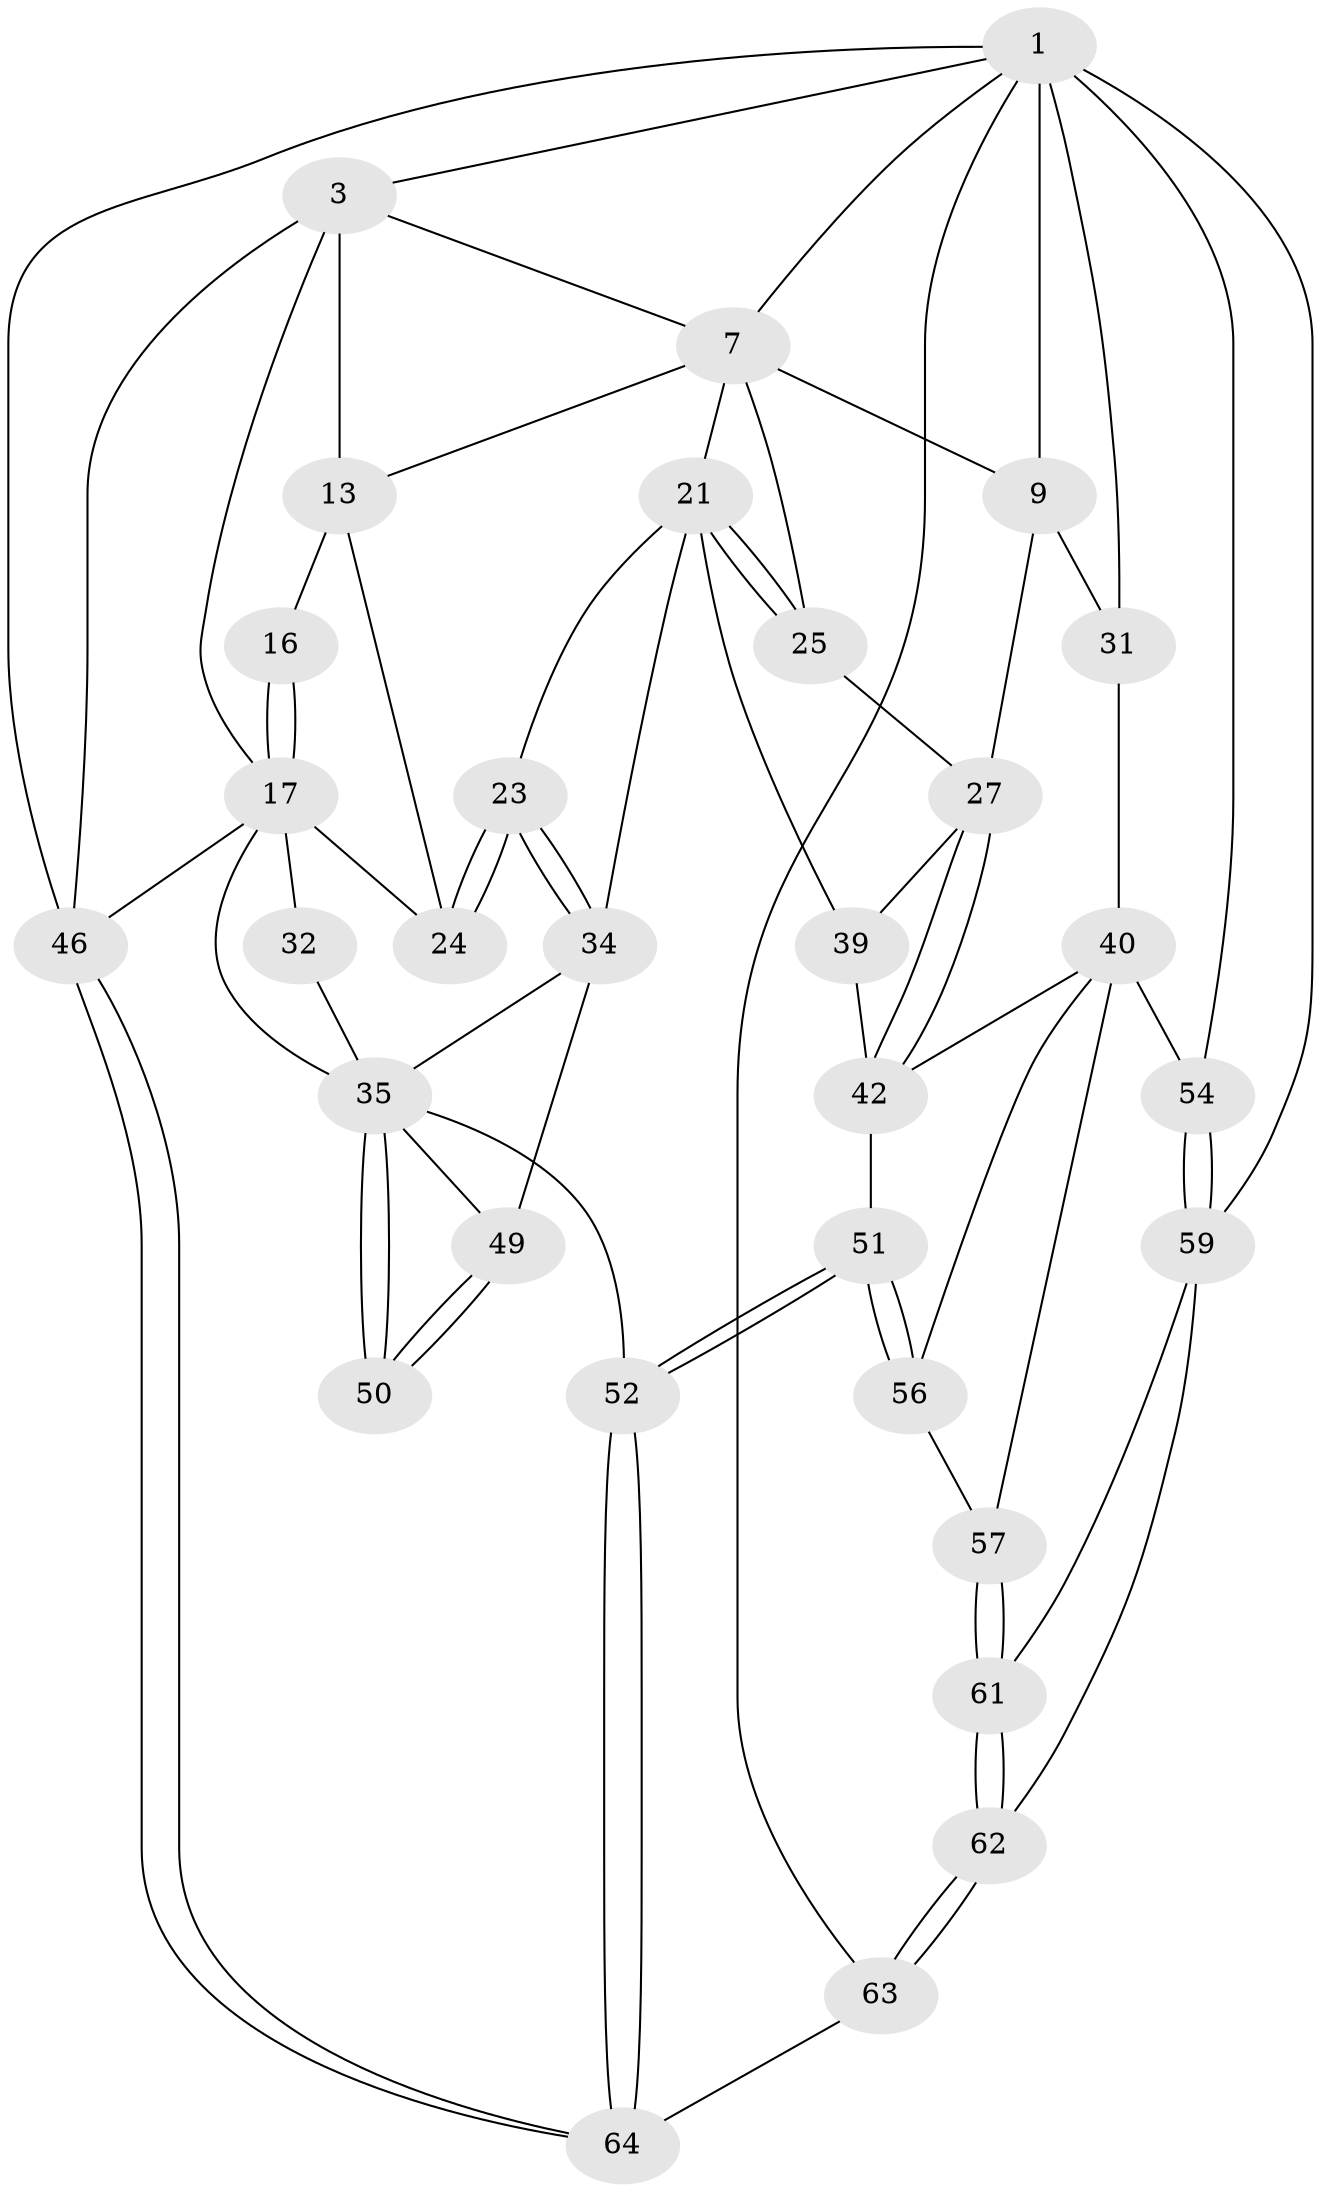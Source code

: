 // original degree distribution, {3: 0.03125, 6: 0.1875, 5: 0.5625, 4: 0.21875}
// Generated by graph-tools (version 1.1) at 2025/28/03/15/25 16:28:01]
// undirected, 32 vertices, 75 edges
graph export_dot {
graph [start="1"]
  node [color=gray90,style=filled];
  1 [pos="+1+0",super="+2+6"];
  3 [pos="+0+0",super="+4"];
  7 [pos="+0.6393325297857303+0",super="+10"];
  9 [pos="+0.9024347641475625+0.10897009284375495",super="+15"];
  13 [pos="+0.3265100530908173+0.10824774991974445",super="+14+20"];
  16 [pos="+0.1042373944603376+0.2544913823582261"];
  17 [pos="+0.09538702943727156+0.26897042815947725",super="+29+18"];
  21 [pos="+0.3949059270646091+0.34577719208866814",super="+22"];
  23 [pos="+0.36209062448877377+0.3561851077220699"];
  24 [pos="+0.2978335761099957+0.33046209210430133"];
  25 [pos="+0.5357735834047467+0.36723235963673667"];
  27 [pos="+0.6564011749380194+0.36428295432475943",super="+28"];
  31 [pos="+0.9619460372303417+0.4202869343447119"];
  32 [pos="+0.1358943485822646+0.4745290101649074",super="+33"];
  34 [pos="+0.28571349343573405+0.49476695297041595",super="+38"];
  35 [pos="+0.17946065871980776+0.5083246582113611",super="+36"];
  39 [pos="+0.5440676415649195+0.5261675728296847"];
  40 [pos="+0.7702443670178707+0.6044713003457541",super="+55+41"];
  42 [pos="+0.7303679475723496+0.603542504968161",super="+43"];
  46 [pos="+0+1"];
  49 [pos="+0.3531580013568496+0.7587754849401168"];
  50 [pos="+0.2621701459511051+0.6733740609585576"];
  51 [pos="+0.5511182663210539+0.8100253591412997"];
  52 [pos="+0.4689399471634218+0.9248945348218863"];
  54 [pos="+1+0.6210186242440366"];
  56 [pos="+0.6715484390484046+0.7390296578693485"];
  57 [pos="+0.854447195523528+0.7716145646237076"];
  59 [pos="+1+1",super="+60"];
  61 [pos="+0.8532100356800335+0.8243696167869226"];
  62 [pos="+0.7658808297691254+0.9714444042385125"];
  63 [pos="+0.6564041265101239+1"];
  64 [pos="+0.49867184570306505+1"];
  1 -- 3;
  1 -- 9 [weight=2];
  1 -- 46;
  1 -- 54;
  1 -- 59;
  1 -- 63;
  1 -- 31;
  1 -- 7;
  3 -- 46;
  3 -- 13;
  3 -- 7;
  3 -- 17;
  7 -- 21;
  7 -- 25;
  7 -- 13;
  7 -- 9;
  9 -- 27;
  9 -- 31;
  13 -- 16 [weight=2];
  13 -- 24;
  16 -- 17;
  16 -- 17;
  17 -- 24;
  17 -- 32 [weight=3];
  17 -- 46;
  17 -- 35;
  21 -- 25;
  21 -- 25;
  21 -- 34;
  21 -- 23;
  21 -- 39;
  23 -- 24;
  23 -- 24;
  23 -- 34;
  23 -- 34;
  25 -- 27;
  27 -- 42;
  27 -- 42;
  27 -- 39;
  31 -- 40;
  32 -- 35;
  34 -- 35;
  34 -- 49;
  35 -- 50 [weight=2];
  35 -- 50;
  35 -- 49;
  35 -- 52;
  39 -- 42;
  40 -- 57;
  40 -- 54;
  40 -- 56;
  40 -- 42;
  42 -- 51;
  46 -- 64;
  46 -- 64;
  49 -- 50;
  49 -- 50;
  51 -- 52;
  51 -- 52;
  51 -- 56;
  51 -- 56;
  52 -- 64;
  52 -- 64;
  54 -- 59;
  54 -- 59;
  56 -- 57;
  57 -- 61;
  57 -- 61;
  59 -- 61;
  59 -- 62;
  61 -- 62;
  61 -- 62;
  62 -- 63;
  62 -- 63;
  63 -- 64;
}

